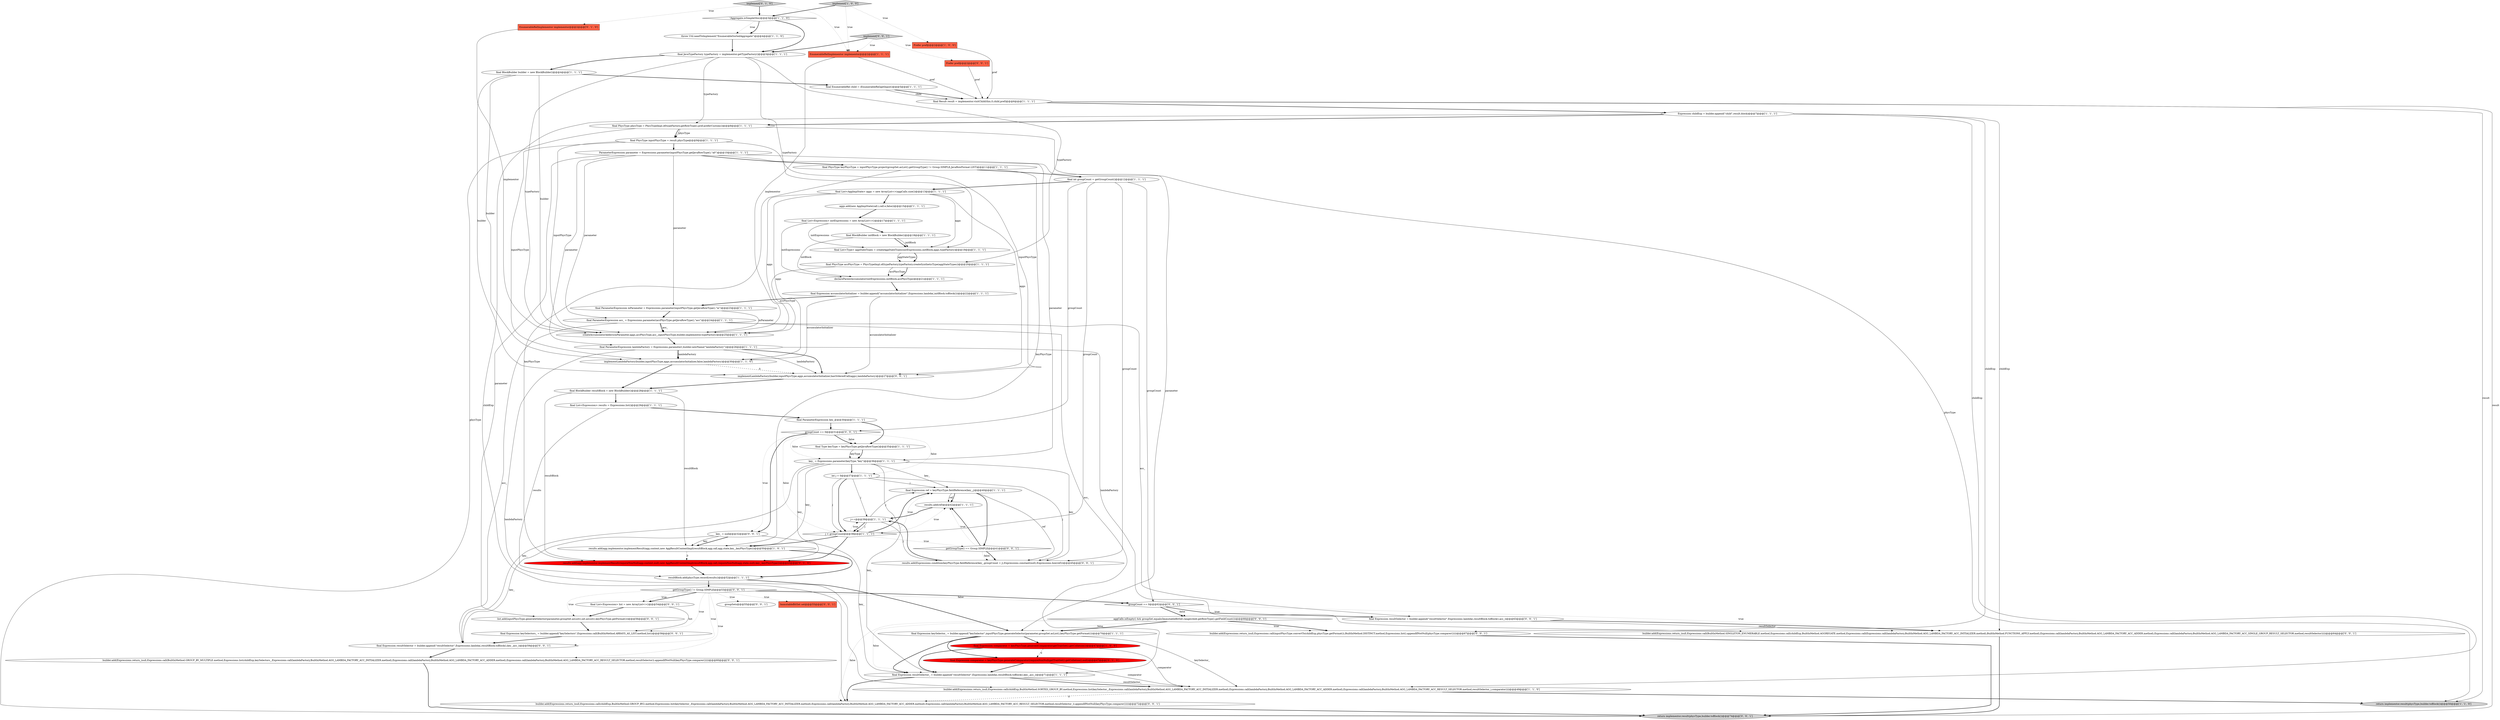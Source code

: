 digraph {
10 [style = filled, label = "aggs.add(new AggImpState(call.i,call.e,false))@@@15@@@['1', '1', '1']", fillcolor = white, shape = ellipse image = "AAA0AAABBB1BBB"];
68 [style = filled, label = "groupCount == 0@@@31@@@['0', '0', '1']", fillcolor = white, shape = diamond image = "AAA0AAABBB3BBB"];
32 [style = filled, label = "EnumerableRelImplementor implementor@@@2@@@['1', '1', '1']", fillcolor = tomato, shape = box image = "AAA0AAABBB1BBB"];
63 [style = filled, label = "final Expression resultSelector = builder.append(\"resultSelector\",Expressions.lambda(,resultBlock.toBlock(),acc_))@@@63@@@['0', '0', '1']", fillcolor = white, shape = ellipse image = "AAA0AAABBB3BBB"];
49 [style = filled, label = "builder.add(Expressions.return_(null,Expressions.call(childExp,BuiltInMethod.GROUP_BY2.method,Expressions.list(keySelector_,Expressions.call(lambdaFactory,BuiltInMethod.AGG_LAMBDA_FACTORY_ACC_INITIALIZER.method),Expressions.call(lambdaFactory,BuiltInMethod.AGG_LAMBDA_FACTORY_ACC_ADDER.method),Expressions.call(lambdaFactory,BuiltInMethod.AGG_LAMBDA_FACTORY_ACC_RESULT_SELECTOR.method,resultSelector_)).appendIfNotNull(keyPhysType.comparer()))))@@@72@@@['0', '0', '1']", fillcolor = white, shape = ellipse image = "AAA0AAABBB3BBB"];
60 [style = filled, label = "list.add(inputPhysType.generateSelector(parameter,groupSet.asList(),set.asList(),keyPhysType.getFormat()))@@@56@@@['0', '0', '1']", fillcolor = white, shape = ellipse image = "AAA0AAABBB3BBB"];
66 [style = filled, label = "groupSets@@@55@@@['0', '0', '1']", fillcolor = white, shape = ellipse image = "AAA0AAABBB3BBB"];
37 [style = filled, label = "final ParameterExpression lambdaFactory = Expressions.parameter(,builder.newName(\"lambdaFactory\"))@@@26@@@['1', '1', '1']", fillcolor = white, shape = ellipse image = "AAA0AAABBB1BBB"];
40 [style = filled, label = "final List<Type> aggStateTypes = createAggStateTypes(initExpressions,initBlock,aggs,typeFactory)@@@19@@@['1', '1', '1']", fillcolor = white, shape = ellipse image = "AAA0AAABBB1BBB"];
6 [style = filled, label = "!Aggregate.isSimple(this)@@@3@@@['1', '1', '0']", fillcolor = white, shape = diamond image = "AAA0AAABBB1BBB"];
19 [style = filled, label = "final PhysType keyPhysType = inputPhysType.project(groupSet.asList(),getGroupType() != Group.SIMPLE,JavaRowFormat.LIST)@@@11@@@['1', '1', '1']", fillcolor = white, shape = ellipse image = "AAA0AAABBB1BBB"];
16 [style = filled, label = "final Result result = implementor.visitChild(this,0,child,pref)@@@6@@@['1', '1', '1']", fillcolor = white, shape = ellipse image = "AAA0AAABBB1BBB"];
23 [style = filled, label = "final Expression ref = keyPhysType.fieldReference(key_,j)@@@40@@@['1', '1', '1']", fillcolor = white, shape = ellipse image = "AAA0AAABBB1BBB"];
43 [style = filled, label = "results.add(ref)@@@42@@@['1', '1', '1']", fillcolor = white, shape = ellipse image = "AAA0AAABBB1BBB"];
47 [style = filled, label = "EnumerableRelImplementor implementor@@@2@@@['0', '1', '0']", fillcolor = tomato, shape = box image = "AAA0AAABBB2BBB"];
8 [style = filled, label = "final Expression accumulatorInitializer = builder.append(\"accumulatorInitializer\",Expressions.lambda(,initBlock.toBlock()))@@@22@@@['1', '1', '1']", fillcolor = white, shape = ellipse image = "AAA0AAABBB1BBB"];
39 [style = filled, label = "throw Util.needToImplement(\"EnumerableSortedAggregate\")@@@4@@@['1', '1', '0']", fillcolor = white, shape = ellipse image = "AAA0AAABBB1BBB"];
57 [style = filled, label = "getGroupType() != Group.SIMPLE@@@53@@@['0', '0', '1']", fillcolor = white, shape = diamond image = "AAA0AAABBB3BBB"];
41 [style = filled, label = "key_ = Expressions.parameter(keyType,\"key\")@@@36@@@['1', '1', '1']", fillcolor = white, shape = ellipse image = "AAA0AAABBB1BBB"];
58 [style = filled, label = "builder.add(Expressions.return_(null,Expressions.call(BuiltInMethod.SINGLETON_ENUMERABLE.method,Expressions.call(childExp,BuiltInMethod.AGGREGATE.method,Expressions.call(Expressions.call(lambdaFactory,BuiltInMethod.AGG_LAMBDA_FACTORY_ACC_INITIALIZER.method),BuiltInMethod.FUNCTION0_APPLY.method),Expressions.call(lambdaFactory,BuiltInMethod.AGG_LAMBDA_FACTORY_ACC_ADDER.method),Expressions.call(lambdaFactory,BuiltInMethod.AGG_LAMBDA_FACTORY_ACC_SINGLE_GROUP_RESULT_SELECTOR.method,resultSelector)))))@@@64@@@['0', '0', '1']", fillcolor = white, shape = ellipse image = "AAA0AAABBB3BBB"];
70 [style = filled, label = "implementLambdaFactory(builder,inputPhysType,aggs,accumulatorInitializer,hasOrderedCall(aggs),lambdaFactory)@@@27@@@['0', '0', '1']", fillcolor = white, shape = ellipse image = "AAA0AAABBB3BBB"];
28 [style = filled, label = "int j = 0@@@37@@@['1', '1', '1']", fillcolor = white, shape = ellipse image = "AAA0AAABBB1BBB"];
29 [style = filled, label = "j++@@@39@@@['1', '1', '1']", fillcolor = white, shape = ellipse image = "AAA0AAABBB1BBB"];
31 [style = filled, label = "final List<Expression> results = Expressions.list()@@@29@@@['1', '1', '1']", fillcolor = white, shape = ellipse image = "AAA0AAABBB1BBB"];
34 [style = filled, label = "final PhysType accPhysType = PhysTypeImpl.of(typeFactory,typeFactory.createSyntheticType(aggStateTypes))@@@20@@@['1', '1', '1']", fillcolor = white, shape = ellipse image = "AAA0AAABBB1BBB"];
25 [style = filled, label = "final ParameterExpression acc_ = Expressions.parameter(accPhysType.getJavaRowType(),\"acc\")@@@24@@@['1', '1', '1']", fillcolor = white, shape = ellipse image = "AAA0AAABBB1BBB"];
26 [style = filled, label = "final JavaTypeFactory typeFactory = implementor.getTypeFactory()@@@3@@@['1', '1', '1']", fillcolor = white, shape = ellipse image = "AAA0AAABBB1BBB"];
35 [style = filled, label = "final Expression keySelector_ = builder.append(\"keySelector\",inputPhysType.generateSelector(parameter,groupSet.asList(),keyPhysType.getFormat()))@@@70@@@['1', '1', '1']", fillcolor = white, shape = ellipse image = "AAA0AAABBB1BBB"];
65 [style = filled, label = "getGroupType() == Group.SIMPLE@@@41@@@['0', '0', '1']", fillcolor = white, shape = diamond image = "AAA0AAABBB3BBB"];
27 [style = filled, label = "ParameterExpression parameter = Expressions.parameter(inputPhysType.getJavaRowType(),\"a0\")@@@10@@@['1', '1', '1']", fillcolor = white, shape = ellipse image = "AAA0AAABBB1BBB"];
61 [style = filled, label = "final Expression resultSelector = builder.append(\"resultSelector\",Expressions.lambda(,resultBlock.toBlock(),key_,acc_))@@@59@@@['0', '0', '1']", fillcolor = white, shape = ellipse image = "AAA0AAABBB3BBB"];
3 [style = filled, label = "builder.add(Expressions.return_(null,Expressions.call(childExp,BuiltInMethod.SORTED_GROUP_BY.method,Expressions.list(keySelector_,Expressions.call(lambdaFactory,BuiltInMethod.AGG_LAMBDA_FACTORY_ACC_INITIALIZER.method),Expressions.call(lambdaFactory,BuiltInMethod.AGG_LAMBDA_FACTORY_ACC_ADDER.method),Expressions.call(lambdaFactory,BuiltInMethod.AGG_LAMBDA_FACTORY_ACC_RESULT_SELECTOR.method,resultSelector_),comparator))))@@@49@@@['1', '1', '0']", fillcolor = white, shape = ellipse image = "AAA0AAABBB1BBB"];
12 [style = filled, label = "declareParentAccumulator(initExpressions,initBlock,accPhysType)@@@21@@@['1', '1', '1']", fillcolor = white, shape = ellipse image = "AAA0AAABBB1BBB"];
62 [style = filled, label = "aggCalls.isEmpty() && groupSet.equals(ImmutableBitSet.range(child.getRowType().getFieldCount()))@@@66@@@['0', '0', '1']", fillcolor = white, shape = diamond image = "AAA0AAABBB3BBB"];
52 [style = filled, label = "ImmutableBitSet set@@@55@@@['0', '0', '1']", fillcolor = tomato, shape = box image = "AAA0AAABBB3BBB"];
0 [style = filled, label = "final PhysType inputPhysType = result.physType@@@9@@@['1', '1', '1']", fillcolor = white, shape = ellipse image = "AAA0AAABBB1BBB"];
54 [style = filled, label = "Prefer pref@@@2@@@['0', '0', '1']", fillcolor = tomato, shape = box image = "AAA0AAABBB3BBB"];
5 [style = filled, label = "final Expression comparator = keyPhysType.generateComparator(getTraitSet().getCollation())@@@47@@@['1', '0', '0']", fillcolor = red, shape = ellipse image = "AAA1AAABBB1BBB"];
44 [style = filled, label = "final ParameterExpression key_@@@30@@@['1', '1', '1']", fillcolor = white, shape = ellipse image = "AAA0AAABBB1BBB"];
46 [style = filled, label = "results.add(agg.implementor.implementResult(requireNonNull(agg.context,null),new AggResultContextImpl(resultBlock,agg.call,requireNonNull(agg.state,null),key_,keyPhysType)))@@@43@@@['0', '1', '0']", fillcolor = red, shape = ellipse image = "AAA1AAABBB2BBB"];
14 [style = filled, label = "return implementor.result(physType,builder.toBlock())@@@50@@@['1', '1', '0']", fillcolor = lightgray, shape = ellipse image = "AAA0AAABBB1BBB"];
36 [style = filled, label = "final EnumerableRel child = (EnumerableRel)getInput()@@@5@@@['1', '1', '1']", fillcolor = white, shape = ellipse image = "AAA0AAABBB1BBB"];
64 [style = filled, label = "builder.add(Expressions.return_(null,Expressions.call(inputPhysType.convertTo(childExp,physType.getFormat()),BuiltInMethod.DISTINCT.method,Expressions.list().appendIfNotNull(physType.comparer()))))@@@67@@@['0', '0', '1']", fillcolor = white, shape = ellipse image = "AAA0AAABBB3BBB"];
69 [style = filled, label = "final Expression keySelectors_ = builder.append(\"keySelectors\",Expressions.call(BuiltInMethod.ARRAYS_AS_LIST.method,list))@@@58@@@['0', '0', '1']", fillcolor = white, shape = ellipse image = "AAA0AAABBB3BBB"];
38 [style = filled, label = "implementLambdaFactory(builder,inputPhysType,aggs,accumulatorInitializer,false,lambdaFactory)@@@30@@@['1', '1', '0']", fillcolor = white, shape = ellipse image = "AAA0AAABBB1BBB"];
55 [style = filled, label = "return implementor.result(physType,builder.toBlock())@@@74@@@['0', '0', '1']", fillcolor = lightgray, shape = ellipse image = "AAA0AAABBB3BBB"];
67 [style = filled, label = "final List<Expression> list = new ArrayList<>()@@@54@@@['0', '0', '1']", fillcolor = white, shape = ellipse image = "AAA0AAABBB3BBB"];
9 [style = filled, label = "Expression childExp = builder.append(\"child\",result.block)@@@7@@@['1', '1', '1']", fillcolor = white, shape = ellipse image = "AAA0AAABBB1BBB"];
17 [style = filled, label = "createAccumulatorAdders(inParameter,aggs,accPhysType,acc_,inputPhysType,builder,implementor,typeFactory)@@@25@@@['1', '1', '1']", fillcolor = white, shape = ellipse image = "AAA0AAABBB1BBB"];
4 [style = filled, label = "resultBlock.add(physType.record(results))@@@52@@@['1', '1', '1']", fillcolor = white, shape = ellipse image = "AAA0AAABBB1BBB"];
33 [style = filled, label = "final ParameterExpression inParameter = Expressions.parameter(inputPhysType.getJavaRowType(),\"in\")@@@23@@@['1', '1', '1']", fillcolor = white, shape = ellipse image = "AAA0AAABBB1BBB"];
59 [style = filled, label = "builder.add(Expressions.return_(null,Expressions.call(BuiltInMethod.GROUP_BY_MULTIPLE.method,Expressions.list(childExp,keySelectors_,Expressions.call(lambdaFactory,BuiltInMethod.AGG_LAMBDA_FACTORY_ACC_INITIALIZER.method),Expressions.call(lambdaFactory,BuiltInMethod.AGG_LAMBDA_FACTORY_ACC_ADDER.method),Expressions.call(lambdaFactory,BuiltInMethod.AGG_LAMBDA_FACTORY_ACC_RESULT_SELECTOR.method,resultSelector)).appendIfNotNull(keyPhysType.comparer()))))@@@60@@@['0', '0', '1']", fillcolor = white, shape = ellipse image = "AAA0AAABBB3BBB"];
48 [style = filled, label = "final Expression comparator = keyPhysType.generateComparator(requireNonNull(getTraitSet().getCollation(),null))@@@47@@@['0', '1', '0']", fillcolor = red, shape = ellipse image = "AAA1AAABBB2BBB"];
7 [style = filled, label = "final PhysType physType = PhysTypeImpl.of(typeFactory,getRowType(),pref.preferCustom())@@@8@@@['1', '1', '1']", fillcolor = white, shape = ellipse image = "AAA0AAABBB1BBB"];
11 [style = filled, label = "final List<Expression> initExpressions = new ArrayList<>()@@@17@@@['1', '1', '1']", fillcolor = white, shape = ellipse image = "AAA0AAABBB1BBB"];
21 [style = filled, label = "final int groupCount = getGroupCount()@@@12@@@['1', '1', '1']", fillcolor = white, shape = ellipse image = "AAA0AAABBB1BBB"];
24 [style = filled, label = "final List<AggImpState> aggs = new ArrayList<>(aggCalls.size())@@@13@@@['1', '1', '1']", fillcolor = white, shape = ellipse image = "AAA0AAABBB1BBB"];
42 [style = filled, label = "final Type keyType = keyPhysType.getJavaRowType()@@@35@@@['1', '1', '1']", fillcolor = white, shape = ellipse image = "AAA0AAABBB1BBB"];
51 [style = filled, label = "results.add(Expressions.condition(keyPhysType.fieldReference(key_,groupCount + j),Expressions.constant(null),Expressions.box(ref)))@@@45@@@['0', '0', '1']", fillcolor = white, shape = ellipse image = "AAA0AAABBB3BBB"];
13 [style = filled, label = "results.add(agg.implementor.implementResult(agg.context,new AggResultContextImpl(resultBlock,agg.call,agg.state,key_,keyPhysType)))@@@50@@@['1', '0', '1']", fillcolor = white, shape = ellipse image = "AAA0AAABBB1BBB"];
22 [style = filled, label = "j < groupCount@@@38@@@['1', '1', '1']", fillcolor = white, shape = diamond image = "AAA0AAABBB1BBB"];
56 [style = filled, label = "groupCount == 0@@@62@@@['0', '0', '1']", fillcolor = white, shape = diamond image = "AAA0AAABBB3BBB"];
15 [style = filled, label = "final BlockBuilder initBlock = new BlockBuilder()@@@18@@@['1', '1', '1']", fillcolor = white, shape = ellipse image = "AAA0AAABBB1BBB"];
30 [style = filled, label = "final BlockBuilder builder = new BlockBuilder()@@@4@@@['1', '1', '1']", fillcolor = white, shape = ellipse image = "AAA0AAABBB1BBB"];
50 [style = filled, label = "implement['0', '0', '1']", fillcolor = lightgray, shape = diamond image = "AAA0AAABBB3BBB"];
20 [style = filled, label = "final BlockBuilder resultBlock = new BlockBuilder()@@@28@@@['1', '1', '1']", fillcolor = white, shape = ellipse image = "AAA0AAABBB1BBB"];
18 [style = filled, label = "final Expression resultSelector_ = builder.append(\"resultSelector\",Expressions.lambda(,resultBlock.toBlock(),key_,acc_))@@@71@@@['1', '1', '1']", fillcolor = white, shape = ellipse image = "AAA0AAABBB1BBB"];
53 [style = filled, label = "key_ = null@@@32@@@['0', '0', '1']", fillcolor = white, shape = ellipse image = "AAA0AAABBB3BBB"];
1 [style = filled, label = "implement['1', '0', '0']", fillcolor = lightgray, shape = diamond image = "AAA0AAABBB1BBB"];
2 [style = filled, label = "Prefer pref@@@2@@@['1', '0', '0']", fillcolor = tomato, shape = box image = "AAA0AAABBB1BBB"];
45 [style = filled, label = "implement['0', '1', '0']", fillcolor = lightgray, shape = diamond image = "AAA0AAABBB2BBB"];
18->3 [style = bold, label=""];
11->12 [style = solid, label="initExpressions"];
42->41 [style = bold, label=""];
35->48 [style = bold, label=""];
31->4 [style = solid, label="results"];
65->43 [style = dotted, label="true"];
37->38 [style = solid, label="lambdaFactory"];
70->20 [style = bold, label=""];
9->3 [style = solid, label="childExp"];
57->52 [style = dotted, label="true"];
6->39 [style = dotted, label="true"];
5->3 [style = solid, label="comparator"];
27->60 [style = solid, label="parameter"];
30->36 [style = bold, label=""];
67->60 [style = bold, label=""];
21->22 [style = solid, label="groupCount"];
21->24 [style = bold, label=""];
61->59 [style = bold, label=""];
9->7 [style = bold, label=""];
19->46 [style = solid, label="keyPhysType"];
62->18 [style = dotted, label="false"];
57->66 [style = dotted, label="true"];
24->40 [style = solid, label="aggs"];
41->18 [style = solid, label="key_"];
41->28 [style = bold, label=""];
49->55 [style = bold, label=""];
13->46 [style = dashed, label="0"];
63->58 [style = solid, label="resultSelector"];
26->34 [style = solid, label="typeFactory"];
15->12 [style = solid, label="initBlock"];
25->63 [style = solid, label="acc_"];
65->51 [style = bold, label=""];
37->3 [style = solid, label="lambdaFactory"];
62->49 [style = dotted, label="false"];
18->49 [style = bold, label=""];
57->67 [style = bold, label=""];
45->6 [style = bold, label=""];
62->64 [style = dotted, label="true"];
68->41 [style = dotted, label="false"];
33->25 [style = bold, label=""];
37->38 [style = bold, label=""];
25->17 [style = solid, label="acc_"];
56->58 [style = dotted, label="true"];
43->29 [style = bold, label=""];
27->19 [style = bold, label=""];
7->0 [style = solid, label="physType"];
19->13 [style = solid, label="keyPhysType"];
48->18 [style = bold, label=""];
21->51 [style = solid, label="groupCount"];
35->3 [style = solid, label="keySelector_"];
16->9 [style = bold, label=""];
54->16 [style = solid, label="pref"];
45->32 [style = dotted, label="true"];
22->13 [style = bold, label=""];
30->70 [style = solid, label="builder"];
7->14 [style = solid, label="physType"];
41->51 [style = solid, label="key_"];
10->11 [style = bold, label=""];
24->10 [style = bold, label=""];
22->29 [style = dotted, label="true"];
9->49 [style = solid, label="childExp"];
22->46 [style = bold, label=""];
35->18 [style = bold, label=""];
11->40 [style = solid, label="initExpressions"];
34->12 [style = solid, label="accPhysType"];
22->23 [style = dotted, label="true"];
23->65 [style = bold, label=""];
28->29 [style = solid, label="j"];
18->3 [style = solid, label="resultSelector_"];
41->61 [style = solid, label="key_"];
56->62 [style = bold, label=""];
22->43 [style = dotted, label="true"];
41->13 [style = solid, label="key_"];
53->18 [style = solid, label="key_"];
7->0 [style = bold, label=""];
20->31 [style = bold, label=""];
40->34 [style = bold, label=""];
17->37 [style = bold, label=""];
57->67 [style = dotted, label="true"];
22->23 [style = bold, label=""];
39->26 [style = bold, label=""];
34->17 [style = solid, label="accPhysType"];
1->32 [style = dotted, label="true"];
35->5 [style = bold, label=""];
26->40 [style = solid, label="typeFactory"];
42->41 [style = solid, label="keyType"];
46->4 [style = bold, label=""];
21->56 [style = solid, label="groupCount"];
16->55 [style = solid, label="result"];
44->68 [style = bold, label=""];
36->16 [style = bold, label=""];
59->55 [style = bold, label=""];
57->56 [style = dotted, label="false"];
30->38 [style = solid, label="builder"];
23->43 [style = solid, label="ref"];
47->17 [style = solid, label="implementor"];
25->61 [style = solid, label="acc_"];
6->39 [style = bold, label=""];
41->46 [style = solid, label="key_"];
27->25 [style = solid, label="parameter"];
57->60 [style = dotted, label="true"];
57->69 [style = dotted, label="true"];
16->14 [style = solid, label="result"];
32->17 [style = solid, label="implementor"];
8->33 [style = bold, label=""];
44->42 [style = bold, label=""];
38->20 [style = bold, label=""];
6->26 [style = bold, label=""];
27->33 [style = solid, label="parameter"];
9->64 [style = solid, label="childExp"];
56->62 [style = dotted, label="false"];
4->57 [style = bold, label=""];
28->22 [style = solid, label="j"];
50->54 [style = dotted, label="true"];
64->55 [style = bold, label=""];
23->43 [style = bold, label=""];
25->18 [style = solid, label="acc_"];
37->70 [style = solid, label="lambdaFactory"];
5->18 [style = bold, label=""];
38->70 [style = dashed, label="0"];
62->35 [style = bold, label=""];
68->53 [style = bold, label=""];
23->51 [style = solid, label="ref"];
25->17 [style = bold, label=""];
62->35 [style = dotted, label="false"];
28->23 [style = solid, label="j"];
68->53 [style = dotted, label="true"];
53->61 [style = solid, label="key_"];
51->29 [style = bold, label=""];
57->61 [style = dotted, label="true"];
1->6 [style = bold, label=""];
48->3 [style = solid, label="comparator"];
8->70 [style = solid, label="accumulatorInitializer"];
65->51 [style = dotted, label="false"];
20->46 [style = solid, label="resultBlock"];
31->44 [style = bold, label=""];
12->8 [style = bold, label=""];
37->70 [style = bold, label=""];
0->38 [style = solid, label="inputPhysType"];
29->23 [style = solid, label="j"];
15->40 [style = bold, label=""];
68->42 [style = dotted, label="false"];
56->63 [style = bold, label=""];
60->69 [style = bold, label=""];
37->58 [style = solid, label="lambdaFactory"];
45->47 [style = dotted, label="true"];
28->22 [style = bold, label=""];
53->13 [style = bold, label=""];
27->41 [style = solid, label="parameter"];
19->21 [style = bold, label=""];
50->26 [style = bold, label=""];
26->17 [style = solid, label="typeFactory"];
27->35 [style = solid, label="parameter"];
4->35 [style = bold, label=""];
28->51 [style = solid, label="j"];
22->65 [style = dotted, label="true"];
15->40 [style = solid, label="initBlock"];
29->51 [style = solid, label="j"];
0->27 [style = bold, label=""];
21->68 [style = solid, label="groupCount"];
30->17 [style = solid, label="builder"];
65->43 [style = bold, label=""];
33->17 [style = solid, label="inParameter"];
26->7 [style = solid, label="typeFactory"];
3->14 [style = bold, label=""];
20->13 [style = solid, label="resultBlock"];
0->17 [style = solid, label="inputPhysType"];
57->59 [style = dotted, label="true"];
67->69 [style = solid, label="list"];
32->16 [style = solid, label="pref"];
40->34 [style = solid, label="aggStateTypes"];
9->58 [style = solid, label="childExp"];
7->55 [style = solid, label="physType"];
58->55 [style = bold, label=""];
0->70 [style = solid, label="inputPhysType"];
34->12 [style = bold, label=""];
62->64 [style = bold, label=""];
24->38 [style = solid, label="aggs"];
11->15 [style = bold, label=""];
69->61 [style = bold, label=""];
24->70 [style = solid, label="aggs"];
26->30 [style = bold, label=""];
63->58 [style = bold, label=""];
24->17 [style = solid, label="aggs"];
57->56 [style = bold, label=""];
27->37 [style = solid, label="parameter"];
68->42 [style = bold, label=""];
36->16 [style = solid, label="child"];
5->48 [style = dashed, label="0"];
3->49 [style = dashed, label="0"];
68->28 [style = dotted, label="false"];
50->32 [style = dotted, label="true"];
53->13 [style = solid, label="key_"];
2->16 [style = solid, label="pref"];
68->22 [style = dotted, label="false"];
56->63 [style = dotted, label="true"];
29->22 [style = bold, label=""];
8->38 [style = solid, label="accumulatorInitializer"];
1->2 [style = dotted, label="true"];
29->22 [style = solid, label="j"];
41->23 [style = solid, label="key_"];
13->4 [style = bold, label=""];
}
